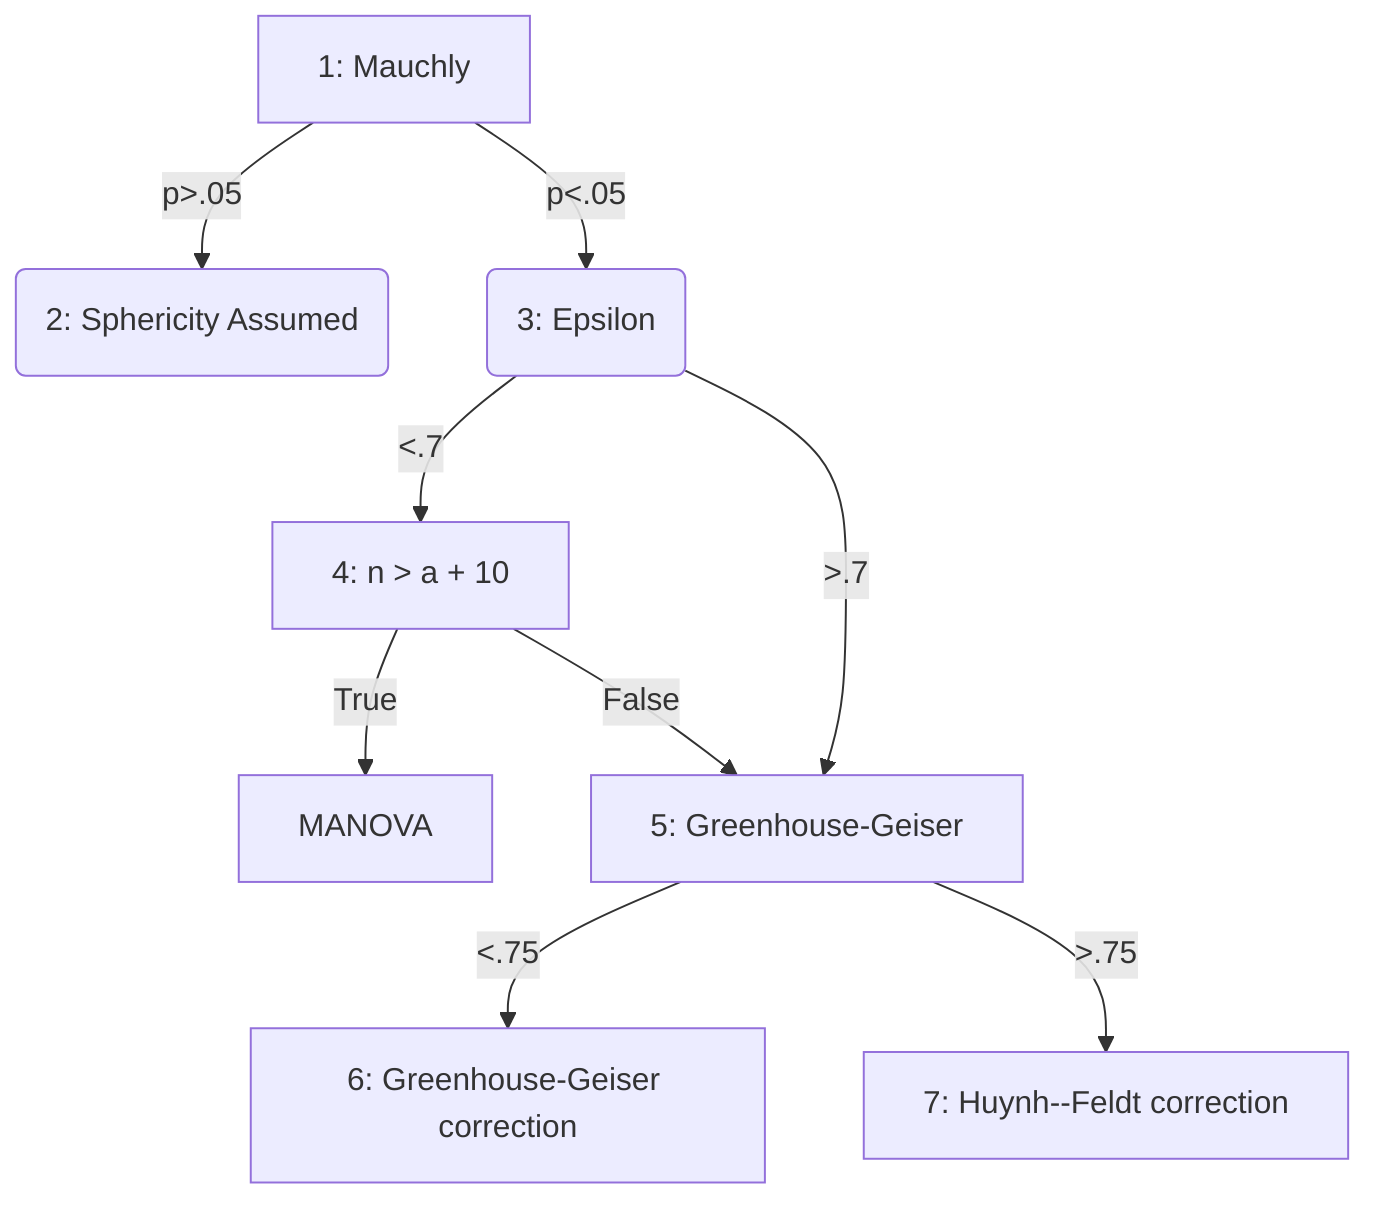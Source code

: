 graph TB
A[1: Mauchly] --> |p>.05| B(2: Sphericity Assumed)
A --> |p<.05| C(3: Epsilon)
C --> |<.7| D[4: n > a + 10]
D --> |True| H[MANOVA]
D --> |False| E
C --> |>.7| E[5: Greenhouse-Geiser]
E --> |<.75| F[6: Greenhouse-Geiser correction]
E --> |>.75| G[7: Huynh--Feldt correction]